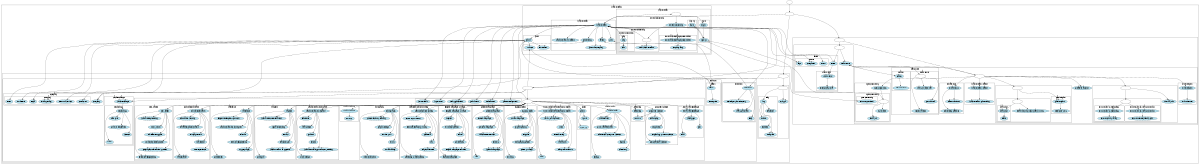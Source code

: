 digraph G {
	graph [page="8.5,11",
		size=8
	];
	node [fillcolor=lightblue2,
		fontcolor=black,
		style=filled
	];
	subgraph cluster_1 {
		node [fillcolor=lightblue2,
			fontcolor=black,
			style=filled
		];
		subgraph cluster_2 {
			graph [label="Stack Overflow"];
			node [fillcolor=lightblue2,
				fontcolor=black,
				style=filled
			];
			subgraph cluster_2 {
				"Stack Overflow" -> "Stack Overflow for Teams"	[minlen=1];
				"Stack Overflow" -> Jobs;
				"Stack Overflow" -> Talent;
				"Stack Overflow" -> Advertising;
				"Stack Overflow" -> "About the company"	[minlen=2];
			}
			subgraph cluster_3 {
				graph [label=About];
				About -> Products;
				About -> "For Teams"	[minlen=1];
			}
			subgraph cluster_5 {
				subgraph cluster_6 {
					graph [label="Log in"];
					"Log in" -> "Sign up";
				}
				subgraph cluster_7 {
					graph [label="current community"];
					node [fillcolor=lightblue2,
						fontcolor=black,
						style=filled
					];
					subgraph cluster_9 {
						subgraph cluster_2 {
							subgraph cluster_10 {
								graph [label=help];
								help -> chat	[minlen=1];
							}
							"Stack Overflow" -> help;
						}
						head_8	[fillcolor=white,
							fontcolor=white];
						head_8 -> "Stack Overflow";
						head_8 -> "Meta Stack Overflow"	[minlen=1];
					}
					subgraph cluster_11 {
						graph [label="Sign up"];
						"Sign up" -> "log in"	[minlen=1];
					}
					subgraph cluster_12 {
						graph [label="more stack exchange communities"];
						"more stack exchange communities" -> "company blog"	[minlen=1];
					}
					"current community" -> "Sign up";
					"current community" -> head_8;
					"current community" -> "more stack exchange communities";
				}
				head_4	[fillcolor=white,
					fontcolor=white];
				head_4 -> "Log in";
				head_4 -> "current community";
			}
			"Stack Overflow" -> About;
			"Stack Overflow" -> head_4;
		}
		subgraph cluster_14 {
			node [fillcolor=lightblue2,
				fontcolor=black,
				style=filled
			];
			subgraph cluster_16 {
				subgraph cluster_17 {
					graph [label=Home];
					subgraph cluster_2 {
						"Stack Overflow" -> Tags	[minlen=3];
						"Stack Overflow" -> Users	[minlen=4];
						"Stack Overflow" -> Companies	[minlen=5];
					}
					subgraph cluster_18 {
						graph [label="What’s this?"];
						"What’s this?" -> "Free 30 Day Trial"	[minlen=1];
					}
					Home -> "Stack Overflow";
					Home -> "What’s this?";
				}
				head_15	[fillcolor=white,
					fontcolor=white];
				head_15 -> Home;
				head_15 -> "Learn more";
			}
			subgraph cluster_20 {
				node [fillcolor=lightblue2,
					fontcolor=black,
					style=filled
				];
				subgraph cluster_21 {
					graph [label="For developers"];
					"For developers" -> "For businesses"	[minlen=1];
				}
				subgraph cluster_22 {
					graph [label="open community"];
					node [fillcolor=lightblue2,
						fontcolor=black,
						style=filled
					];
					subgraph cluster_24 {
						subgraph cluster_11 {
							"Sign up" -> "Browse questions"	[minlen=2];
						}
						head_23	[fillcolor=white,
							fontcolor=white];
						head_23 -> "Sign up";
						head_23 -> "Try for free"	[minlen=1];
						head_23 -> "Find a job"	[minlen=2];
					}
					"open community" -> head_23;
				}
				subgraph cluster_25 {
					graph [label="Private Q&A"];
					"Private Q&A" -> "Talent solutions"	[minlen=1];
					"Private Q&A" -> "Advertising platform"	[minlen=2];
				}
				subgraph cluster_26 {
					graph [label="Learn more"];
					node [fillcolor=lightblue2,
						fontcolor=black,
						style=filled
					];
					subgraph cluster_28 {
						head_27	[fillcolor=white,
							fontcolor=white];
						head_27 -> "Start your free trial"	[minlen=1];
						head_27 -> "Get started"	[minlen=2];
						head_27 -> "Request a demo"	[minlen=3];
					}
					subgraph cluster_29 {
						graph [label=Leader];
						Leader -> "Users Love Us"	[minlen=1];
					}
					"Learn more" -> head_27;
					"Learn more" -> Leader;
				}
				subgraph cluster_30 {
					graph [label="Stack Overflow Talent"];
					"Stack Overflow Talent" -> "Stack Overflow Advertising"	[minlen=1];
				}
				subgraph cluster_32 {
					node [fillcolor=lightblue2,
						fontcolor=black,
						style=filled
					];
					subgraph cluster_34 {
						subgraph cluster_35 {
							graph [label=JavaScript];
							JavaScript -> React	[minlen=1];
						}
						head_33	[fillcolor=white,
							fontcolor=white];
						head_33 -> JavaScript;
						head_33 -> "Read the curl project creator’s story"	[minlen=1];
					}
					subgraph cluster_36 {
						graph [label="gain insights"];
						"gain insights" -> "Developer Story"	[minlen=1];
					}
					head_31	[fillcolor=white,
						fontcolor=white];
					head_31 -> head_33;
					head_31 -> "gain insights";
				}
				subgraph cluster_38 {
					node [fillcolor=lightblue2,
						fontcolor=black,
						style=filled
					];
					subgraph cluster_40 {
						subgraph cluster_41 {
							graph [label="Browse jobs by technology"];
							"Browse jobs by technology" -> "Browse jobs by salary"	[minlen=1];
						}
						subgraph cluster_42 {
							graph [label="Browse jobs by visa sponsorship"];
							"Browse jobs by visa sponsorship" -> "Browse remote-friendly jobs"	[minlen=1];
						}
						head_39	[fillcolor=white,
							fontcolor=white];
						head_39 -> "Browse jobs by technology";
						head_39 -> "Browse jobs by visa sponsorship";
					}
					head_37	[fillcolor=white,
						fontcolor=white];
					head_37 -> head_39;
					head_37 -> "View all jobs"	[minlen=1];
				}
				head_19	[fillcolor=white,
					fontcolor=white];
				head_19 -> "Learn more";
				head_19 -> "For developers";
				head_19 -> "open community";
				head_19 -> "Private Q&A";
				head_19 -> "Stack Overflow Talent";
				head_19 -> "Create an account"	[minlen=1];
				head_19 -> head_31;
				head_19 -> head_37;
			}
			head_13	[fillcolor=white,
				fontcolor=white];
			head_13 -> head_15;
			head_13 -> head_19;
		}
		subgraph cluster_44 {
			node [fillcolor=lightblue2,
				fontcolor=black,
				style=filled
			];
			subgraph cluster_46 {
				node [fillcolor=lightblue2,
					fontcolor=black,
					style=filled
				];
				subgraph cluster_2 {
					subgraph cluster_47 {
						graph [label=Questions];
						Questions -> Jobs;
						Questions -> "Developer Jobs Directory"	[minlen=1];
						Questions -> "Salary Calculator"	[minlen=2];
						Questions -> Help	[minlen=3];
					}
					"Stack Overflow" -> Questions;
				}
				subgraph cluster_48 {
					graph [label=Products];
					subgraph cluster_49 {
						graph [label=Teams];
						Teams -> Talent;
						Teams -> Advertising;
						Teams -> Enterprise	[minlen=1];
					}
					Products -> Teams;
				}
				subgraph cluster_50 {
					graph [label=Company];
					subgraph cluster_3 {
						About -> Press	[minlen=2];
						About -> "Work Here"	[minlen=3];
						About -> Legal	[minlen=4];
						About -> "Privacy Policy"	[minlen=5];
						About -> "Terms of Service"	[minlen=6];
						About -> "Contact Us"	[minlen=7];
					}
					Company -> About;
				}
				subgraph cluster_51 {
					graph [label="Stack Exchange"];
					subgraph cluster_52 {
						graph [label=Technology];
						Technology -> "Life / Arts"	[minlen=1];
						Technology -> "Culture / Recreation"	[minlen=2];
						Technology -> Science	[minlen=3];
						Technology -> Other	[minlen=4];
					}
					"Stack Exchange" -> Technology;
				}
				subgraph cluster_54 {
					subgraph cluster_2 {
						"Stack Overflow" -> "Server Fault"	[minlen=6];
						"Stack Overflow" -> "Super User"	[minlen=7];
						"Stack Overflow" -> "Web Applications"	[minlen=8];
						"Stack Overflow" -> "Ask Ubuntu"	[minlen=9];
						"Stack Overflow" -> Webmasters	[minlen=10];
						"Stack Overflow" -> "Game Development"	[minlen=11];
					}
					subgraph cluster_55 {
						graph [label="TeX - LaTeX"];
						"TeX - LaTeX" -> "Software Engineering"	[minlen=1];
						"TeX - LaTeX" -> "Unix & Linux"	[minlen=2];
						"TeX - LaTeX" -> "Ask Different Apple"	[minlen=3];
						"TeX - LaTeX" -> "WordPress Development"	[minlen=4];
						"TeX - LaTeX" -> "Geographic Information Systems"	[minlen=5];
						"TeX - LaTeX" -> "Electrical Engineering"	[minlen=6];
					}
					subgraph cluster_56 {
						graph [label="Android Enthusiasts"];
						"Android Enthusiasts" -> "Information Security"	[minlen=1];
						"Android Enthusiasts" -> "Database Administrators"	[minlen=2];
						"Android Enthusiasts" -> "Drupal Answers"	[minlen=3];
						"Android Enthusiasts" -> SharePoint	[minlen=4];
						"Android Enthusiasts" -> "User Experience"	[minlen=5];
						"Android Enthusiasts" -> Mathematica	[minlen=6];
					}
					subgraph cluster_57 {
						graph [label=Salesforce];
						Salesforce -> "ExpressionEngine® Answers"	[minlen=1];
						Salesforce -> "Stack Overflow em Português"	[minlen=2];
						Salesforce -> Blender	[minlen=3];
						Salesforce -> "Network Engineering"	[minlen=4];
						Salesforce -> Cryptography	[minlen=5];
						Salesforce -> "Code Review"	[minlen=6];
					}
					subgraph cluster_58 {
						graph [label=Magento];
						Magento -> "Software Recommendations"	[minlen=1];
						Magento -> "Signal Processing"	[minlen=2];
						Magento -> Emacs	[minlen=3];
						Magento -> "Raspberry Pi"	[minlen=4];
						Magento -> "Stack Overflow на русском"	[minlen=5];
						Magento -> "Code Golf"	[minlen=6];
					}
					subgraph cluster_59 {
						graph [label="Stack Overflow en español"];
						"Stack Overflow en español" -> Ethereum	[minlen=1];
						"Stack Overflow en español" -> "Data Science"	[minlen=2];
						"Stack Overflow en español" -> Arduino	[minlen=3];
						"Stack Overflow en español" -> Bitcoin	[minlen=4];
						"Stack Overflow en español" -> "Software Quality Assurance & Testing"	[minlen=5];
						"Stack Overflow en español" -> "Sound Design"	[minlen=6];
					}
					subgraph cluster_60 {
						graph [label="Windows Phone"];
						"Windows Phone" -> "more 28"	[minlen=1];
					}
					subgraph cluster_61 {
						graph [label=Photography];
						Photography -> "Science Fiction & Fantasy"	[minlen=1];
						Photography -> "Graphic Design"	[minlen=2];
						Photography -> "Movies & TV"	[minlen=3];
						Photography -> Music:" Practice & Theory"	[minlen=4];
						Photography -> Worldbuilding	[minlen=5];
						Photography -> "Video Production"	[minlen=6];
					}
					subgraph cluster_62 {
						graph [label="Seasoned Advice (cooking)"];
						"Seasoned Advice cooking" -> "Home Improvement"	[minlen=1];
						"Seasoned Advice cooking" -> "Personal Finance & Money"	[minlen=2];
						"Seasoned Advice cooking" -> Academia	[minlen=3];
						"Seasoned Advice cooking" -> Law	[minlen=4];
						"Seasoned Advice cooking" -> "Physical Fitness"	[minlen=5];
						"Seasoned Advice cooking" -> "Gardening & Landscaping"	[minlen=6];
					}
					subgraph cluster_63 {
						graph [label=Parenting];
						Parenting -> "more 10";
					}
					subgraph cluster_64 {
						graph [label="English Language & Usage"];
						"English Language & Usage" -> Skeptics	[minlen=1];
						"English Language & Usage" -> "Mi Yodeya Judaism"	[minlen=2];
						"English Language & Usage" -> Travel	[minlen=3];
						"English Language & Usage" -> Christianity	[minlen=4];
						"English Language & Usage" -> "English Language Learners"	[minlen=5];
						"English Language & Usage" -> "Japanese Language"	[minlen=6];
					}
					subgraph cluster_65 {
						graph [label="Chinese Language"];
						"Chinese Language" -> "French Language"	[minlen=1];
						"Chinese Language" -> "German Language"	[minlen=2];
						"Chinese Language" -> "Biblical Hermeneutics"	[minlen=3];
						"Chinese Language" -> History	[minlen=4];
						"Chinese Language" -> "Spanish Language"	[minlen=5];
						"Chinese Language" -> Islam	[minlen=6];
					}
					subgraph cluster_66 {
						graph [label="Русский язык"];
						"Русский язык" -> "Russian Language"	[minlen=1];
						"Русский язык" -> "Arqade gaming"	[minlen=2];
						"Русский язык" -> Bicycles	[minlen=3];
						"Русский язык" -> "Role-playing Games"	[minlen=4];
						"Русский язык" -> "Anime & Manga"	[minlen=5];
						"Русский язык" -> Puzzling	[minlen=6];
					}
					subgraph cluster_67 {
						graph [label="Motor Vehicle Maintenance & Repair"];
						"Motor Vehicle Maintenance & Repair" -> "Board & Card Games"	[minlen=1];
						"Motor Vehicle Maintenance & Repair" -> Bricks	[minlen=2];
						"Motor Vehicle Maintenance & Repair" -> Homebrewing	[minlen=3];
						"Motor Vehicle Maintenance & Repair" -> "Martial Arts"	[minlen=4];
						"Motor Vehicle Maintenance & Repair" -> "The Great Outdoors"	[minlen=5];
						"Motor Vehicle Maintenance & Repair" -> Poker	[minlen=6];
					}
					subgraph cluster_68 {
						graph [label=Chess];
						Chess -> Sports	[minlen=1];
						Chess -> "more 16"	[minlen=2];
					}
					subgraph cluster_69 {
						graph [label=MathOverflow];
						MathOverflow -> Mathematics	[minlen=1];
						MathOverflow -> "Cross Validated stats"	[minlen=2];
						MathOverflow -> "Theoretical Computer Science"	[minlen=3];
						MathOverflow -> Physics	[minlen=4];
						MathOverflow -> Chemistry	[minlen=5];
						MathOverflow -> Biology	[minlen=6];
					}
					subgraph cluster_70 {
						graph [label="Computer Science"];
						"Computer Science" -> "more 10";
						"Computer Science" -> Philosophy	[minlen=1];
						"Computer Science" -> Linguistics	[minlen=2];
						"Computer Science" -> "Psychology & Neuroscience"	[minlen=3];
						"Computer Science" -> "Computational Science"	[minlen=4];
					}
					subgraph cluster_71 {
						graph [label="Meta Stack Exchange"];
						"Meta Stack Exchange" -> "Stack Apps"	[minlen=1];
						"Meta Stack Exchange" -> API	[minlen=2];
						"Meta Stack Exchange" -> Data	[minlen=3];
					}
					head_53	[fillcolor=white,
						fontcolor=white];
					head_53 -> "Stack Overflow";
					head_53 -> "TeX - LaTeX";
					head_53 -> "Android Enthusiasts";
					head_53 -> Salesforce;
					head_53 -> Magento;
					head_53 -> "Stack Overflow en español";
					head_53 -> "Windows Phone";
					head_53 -> Photography;
					head_53 -> "Seasoned Advice cooking";
					head_53 -> Parenting;
					head_53 -> "English Language & Usage";
					head_53 -> "Chinese Language";
					head_53 -> "Русский язык";
					head_53 -> "Motor Vehicle Maintenance & Repair";
					head_53 -> Chess;
					head_53 -> MathOverflow;
					head_53 -> "Computer Science";
					head_53 -> "Meta Stack Exchange";
				}
				head_45	[fillcolor=white,
					fontcolor=white];
				head_45 -> "Stack Overflow";
				head_45 -> Products;
				head_45 -> Company;
				head_45 -> "Stack Exchange";
				head_45 -> head_53;
			}
			subgraph cluster_73 {
				subgraph cluster_74 {
					graph [label=Blog];
					Blog -> Facebook	[minlen=1];
					Blog -> Twitter	[minlen=2];
					Blog -> LinkedIn	[minlen=3];
					Blog -> Instagram	[minlen=4];
				}
				head_72	[fillcolor=white,
					fontcolor=white];
				head_72 -> Blog;
				head_72 -> "cc by-sa"	[minlen=1];
			}
			head_43	[fillcolor=white,
				fontcolor=white];
			head_43 -> head_45;
			head_43 -> head_72;
		}
		head_0	[fillcolor=white,
			fontcolor=white];
		head_0 -> "Stack Overflow";
		head_0 -> head_13;
		head_0 -> head_43;
	}
	""	[fillcolor=white,
		fontcolor=white];
	"" -> head_0	[minlen=1];
}
